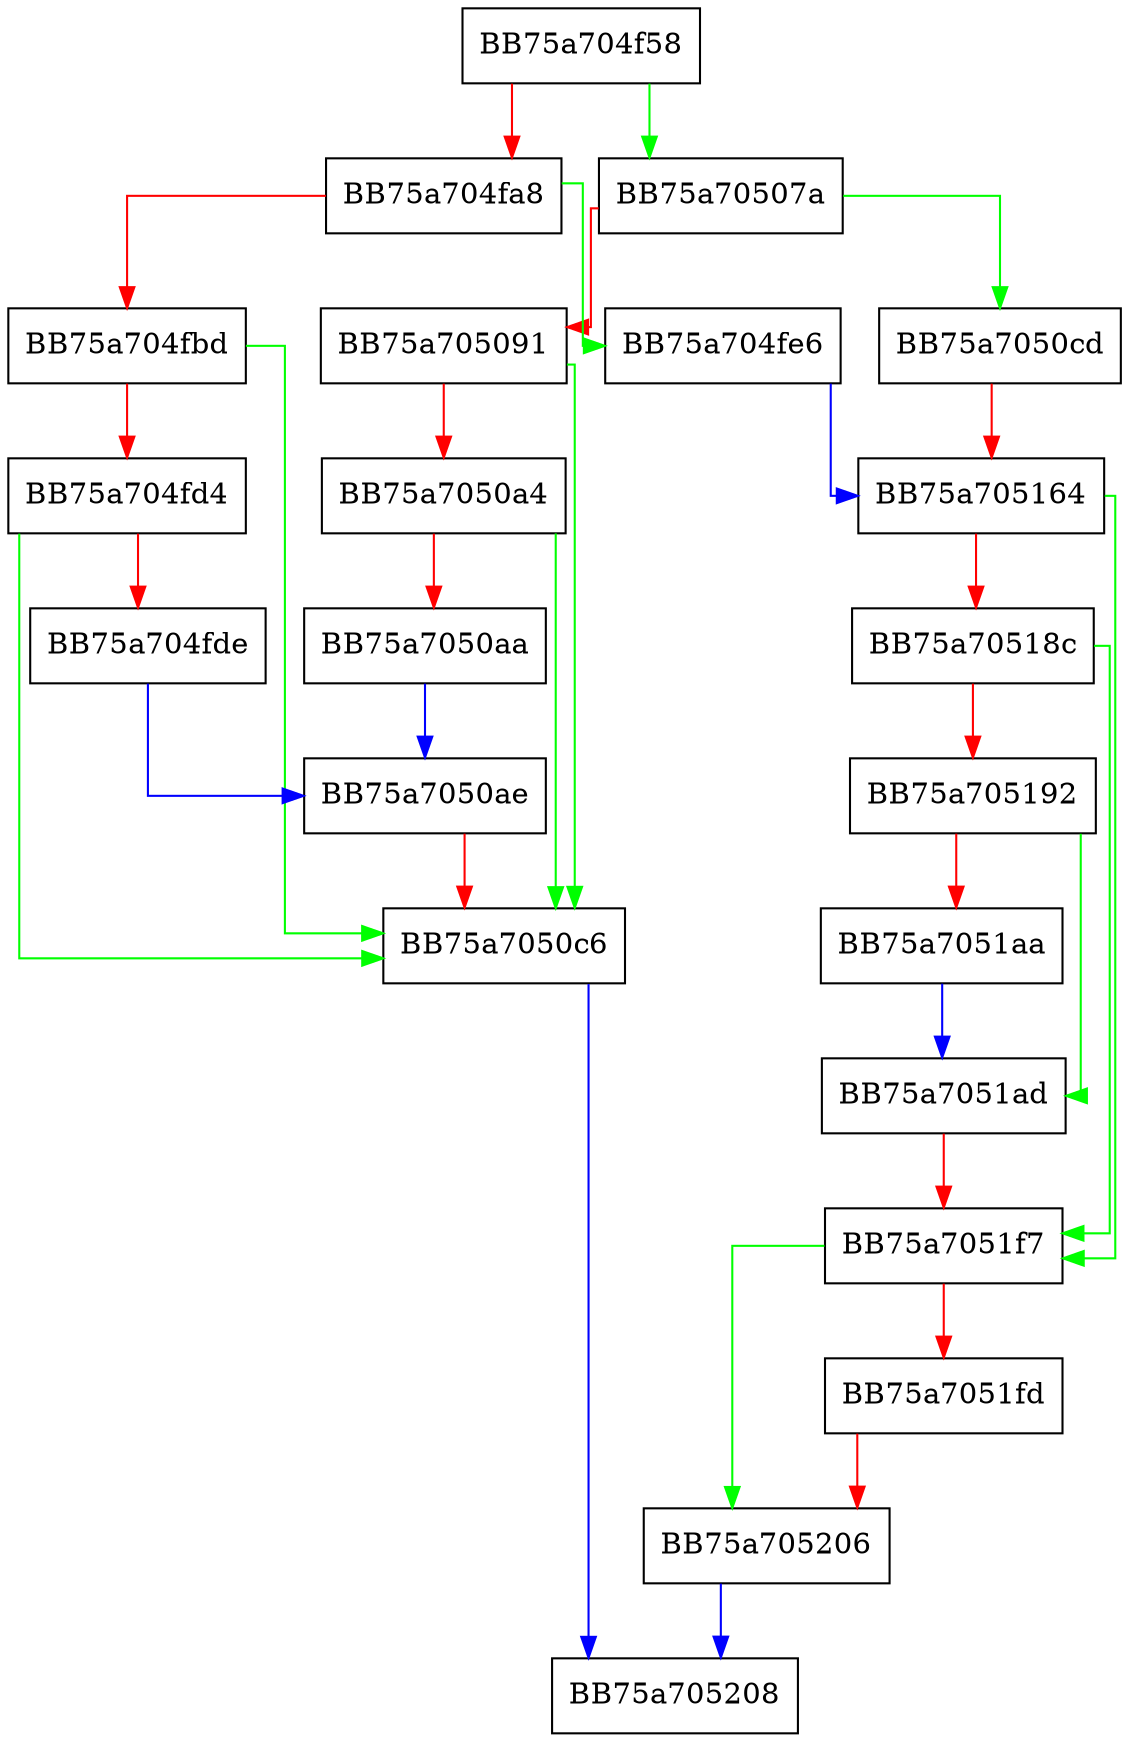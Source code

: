 digraph LoadMachoSegment {
  node [shape="box"];
  graph [splines=ortho];
  BB75a704f58 -> BB75a70507a [color="green"];
  BB75a704f58 -> BB75a704fa8 [color="red"];
  BB75a704fa8 -> BB75a704fe6 [color="green"];
  BB75a704fa8 -> BB75a704fbd [color="red"];
  BB75a704fbd -> BB75a7050c6 [color="green"];
  BB75a704fbd -> BB75a704fd4 [color="red"];
  BB75a704fd4 -> BB75a7050c6 [color="green"];
  BB75a704fd4 -> BB75a704fde [color="red"];
  BB75a704fde -> BB75a7050ae [color="blue"];
  BB75a704fe6 -> BB75a705164 [color="blue"];
  BB75a70507a -> BB75a7050cd [color="green"];
  BB75a70507a -> BB75a705091 [color="red"];
  BB75a705091 -> BB75a7050c6 [color="green"];
  BB75a705091 -> BB75a7050a4 [color="red"];
  BB75a7050a4 -> BB75a7050c6 [color="green"];
  BB75a7050a4 -> BB75a7050aa [color="red"];
  BB75a7050aa -> BB75a7050ae [color="blue"];
  BB75a7050ae -> BB75a7050c6 [color="red"];
  BB75a7050c6 -> BB75a705208 [color="blue"];
  BB75a7050cd -> BB75a705164 [color="red"];
  BB75a705164 -> BB75a7051f7 [color="green"];
  BB75a705164 -> BB75a70518c [color="red"];
  BB75a70518c -> BB75a7051f7 [color="green"];
  BB75a70518c -> BB75a705192 [color="red"];
  BB75a705192 -> BB75a7051ad [color="green"];
  BB75a705192 -> BB75a7051aa [color="red"];
  BB75a7051aa -> BB75a7051ad [color="blue"];
  BB75a7051ad -> BB75a7051f7 [color="red"];
  BB75a7051f7 -> BB75a705206 [color="green"];
  BB75a7051f7 -> BB75a7051fd [color="red"];
  BB75a7051fd -> BB75a705206 [color="red"];
  BB75a705206 -> BB75a705208 [color="blue"];
}
